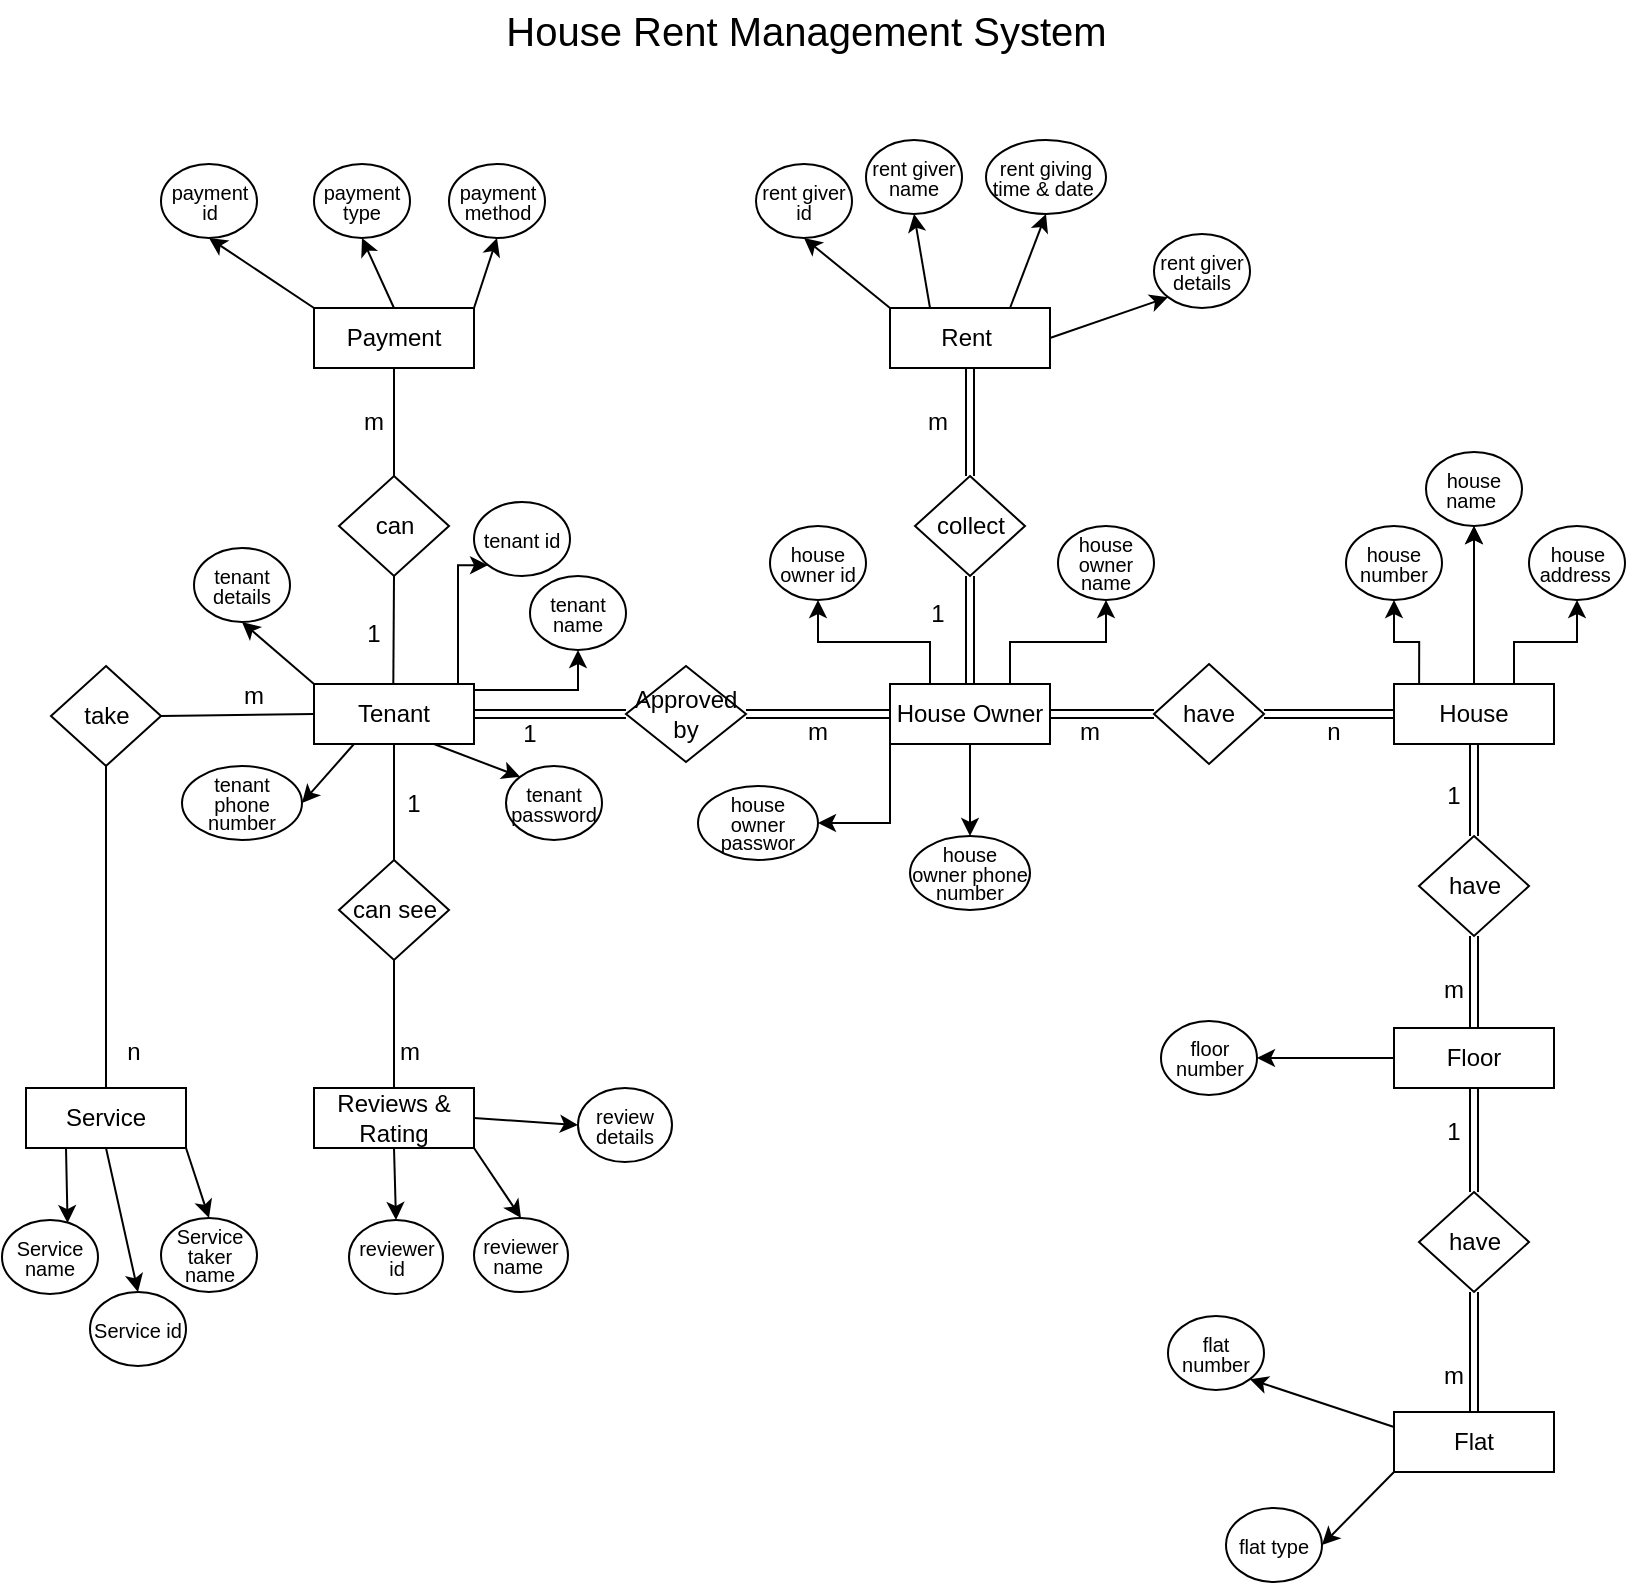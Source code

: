 <mxfile version="22.0.4" type="device">
  <diagram id="R2lEEEUBdFMjLlhIrx00" name="Page-1">
    <mxGraphModel dx="1235" dy="628" grid="1" gridSize="12" guides="1" tooltips="1" connect="1" arrows="1" fold="1" page="1" pageScale="1" pageWidth="850" pageHeight="1100" math="0" shadow="0" extFonts="Permanent Marker^https://fonts.googleapis.com/css?family=Permanent+Marker">
      <root>
        <mxCell id="0" />
        <mxCell id="1" parent="0" />
        <mxCell id="v8KTxebTHkAycU05WxjB-2" value="Tenant" style="rounded=0;whiteSpace=wrap;html=1;" vertex="1" parent="1">
          <mxGeometry x="156" y="390" width="80" height="30" as="geometry" />
        </mxCell>
        <mxCell id="v8KTxebTHkAycU05WxjB-76" value="" style="edgeStyle=orthogonalEdgeStyle;rounded=0;orthogonalLoop=1;jettySize=auto;html=1;" edge="1" parent="1" source="v8KTxebTHkAycU05WxjB-4" target="v8KTxebTHkAycU05WxjB-68">
          <mxGeometry relative="1" as="geometry" />
        </mxCell>
        <mxCell id="v8KTxebTHkAycU05WxjB-78" style="edgeStyle=orthogonalEdgeStyle;rounded=0;orthogonalLoop=1;jettySize=auto;html=1;entryX=1;entryY=0.5;entryDx=0;entryDy=0;exitX=0;exitY=1;exitDx=0;exitDy=0;" edge="1" parent="1" source="v8KTxebTHkAycU05WxjB-4" target="v8KTxebTHkAycU05WxjB-58">
          <mxGeometry relative="1" as="geometry">
            <Array as="points">
              <mxPoint x="444" y="460" />
            </Array>
          </mxGeometry>
        </mxCell>
        <mxCell id="v8KTxebTHkAycU05WxjB-4" value="House Owner" style="rounded=0;whiteSpace=wrap;html=1;" vertex="1" parent="1">
          <mxGeometry x="444" y="390" width="80" height="30" as="geometry" />
        </mxCell>
        <mxCell id="v8KTxebTHkAycU05WxjB-72" value="" style="edgeStyle=orthogonalEdgeStyle;rounded=0;orthogonalLoop=1;jettySize=auto;html=1;" edge="1" parent="1" source="v8KTxebTHkAycU05WxjB-5" target="v8KTxebTHkAycU05WxjB-60">
          <mxGeometry relative="1" as="geometry" />
        </mxCell>
        <mxCell id="v8KTxebTHkAycU05WxjB-73" value="" style="edgeStyle=orthogonalEdgeStyle;rounded=0;orthogonalLoop=1;jettySize=auto;html=1;" edge="1" parent="1" source="v8KTxebTHkAycU05WxjB-5" target="v8KTxebTHkAycU05WxjB-60">
          <mxGeometry relative="1" as="geometry" />
        </mxCell>
        <mxCell id="v8KTxebTHkAycU05WxjB-5" value="House" style="rounded=0;whiteSpace=wrap;html=1;" vertex="1" parent="1">
          <mxGeometry x="696" y="390" width="80" height="30" as="geometry" />
        </mxCell>
        <mxCell id="v8KTxebTHkAycU05WxjB-6" value="&lt;font style=&quot;font-size: 12px;&quot;&gt;can&lt;/font&gt;" style="rhombus;whiteSpace=wrap;html=1;" vertex="1" parent="1">
          <mxGeometry x="168.5" y="286" width="55" height="50" as="geometry" />
        </mxCell>
        <mxCell id="v8KTxebTHkAycU05WxjB-7" value="Payment" style="rounded=0;whiteSpace=wrap;html=1;" vertex="1" parent="1">
          <mxGeometry x="156" y="202" width="80" height="30" as="geometry" />
        </mxCell>
        <mxCell id="v8KTxebTHkAycU05WxjB-8" value="&lt;font style=&quot;font-size: 12px;&quot;&gt;Approved by&lt;/font&gt;" style="rhombus;whiteSpace=wrap;html=1;" vertex="1" parent="1">
          <mxGeometry x="312" y="381" width="60" height="48" as="geometry" />
        </mxCell>
        <mxCell id="v8KTxebTHkAycU05WxjB-9" value="&lt;font style=&quot;font-size: 12px;&quot;&gt;have&lt;/font&gt;" style="rhombus;whiteSpace=wrap;html=1;" vertex="1" parent="1">
          <mxGeometry x="576" y="380" width="55" height="50" as="geometry" />
        </mxCell>
        <mxCell id="v8KTxebTHkAycU05WxjB-10" value="Rent&amp;nbsp;" style="rounded=0;whiteSpace=wrap;html=1;" vertex="1" parent="1">
          <mxGeometry x="444" y="202" width="80" height="30" as="geometry" />
        </mxCell>
        <mxCell id="v8KTxebTHkAycU05WxjB-11" value="&lt;font style=&quot;font-size: 12px;&quot;&gt;collect&lt;/font&gt;" style="rhombus;whiteSpace=wrap;html=1;" vertex="1" parent="1">
          <mxGeometry x="456.5" y="286" width="55" height="50" as="geometry" />
        </mxCell>
        <mxCell id="v8KTxebTHkAycU05WxjB-12" value="&lt;font style=&quot;font-size: 12px;&quot;&gt;have&lt;/font&gt;" style="rhombus;whiteSpace=wrap;html=1;" vertex="1" parent="1">
          <mxGeometry x="708.5" y="466" width="55" height="50" as="geometry" />
        </mxCell>
        <mxCell id="v8KTxebTHkAycU05WxjB-71" value="" style="edgeStyle=orthogonalEdgeStyle;rounded=0;orthogonalLoop=1;jettySize=auto;html=1;" edge="1" parent="1" source="v8KTxebTHkAycU05WxjB-13" target="v8KTxebTHkAycU05WxjB-64">
          <mxGeometry relative="1" as="geometry" />
        </mxCell>
        <mxCell id="v8KTxebTHkAycU05WxjB-13" value="Floor" style="rounded=0;whiteSpace=wrap;html=1;" vertex="1" parent="1">
          <mxGeometry x="696" y="562" width="80" height="30" as="geometry" />
        </mxCell>
        <mxCell id="v8KTxebTHkAycU05WxjB-14" value="Flat" style="rounded=0;whiteSpace=wrap;html=1;" vertex="1" parent="1">
          <mxGeometry x="696" y="754" width="80" height="30" as="geometry" />
        </mxCell>
        <mxCell id="v8KTxebTHkAycU05WxjB-15" value="&lt;font style=&quot;font-size: 12px;&quot;&gt;have&lt;/font&gt;" style="rhombus;whiteSpace=wrap;html=1;" vertex="1" parent="1">
          <mxGeometry x="708.5" y="644" width="55" height="50" as="geometry" />
        </mxCell>
        <mxCell id="v8KTxebTHkAycU05WxjB-16" value="&lt;font style=&quot;font-size: 12px;&quot;&gt;can see&lt;/font&gt;" style="rhombus;whiteSpace=wrap;html=1;" vertex="1" parent="1">
          <mxGeometry x="168.5" y="478" width="55" height="50" as="geometry" />
        </mxCell>
        <mxCell id="v8KTxebTHkAycU05WxjB-17" value="Reviews &amp;amp; Rating" style="rounded=0;whiteSpace=wrap;html=1;" vertex="1" parent="1">
          <mxGeometry x="156" y="592" width="80" height="30" as="geometry" />
        </mxCell>
        <mxCell id="v8KTxebTHkAycU05WxjB-18" value="&lt;font style=&quot;font-size: 12px;&quot;&gt;take&lt;/font&gt;" style="rhombus;whiteSpace=wrap;html=1;" vertex="1" parent="1">
          <mxGeometry x="24.5" y="381" width="55" height="50" as="geometry" />
        </mxCell>
        <mxCell id="v8KTxebTHkAycU05WxjB-19" value="Service" style="rounded=0;whiteSpace=wrap;html=1;" vertex="1" parent="1">
          <mxGeometry x="12" y="592" width="80" height="30" as="geometry" />
        </mxCell>
        <mxCell id="v8KTxebTHkAycU05WxjB-21" value="" style="endArrow=none;html=1;rounded=0;entryX=0.5;entryY=1;entryDx=0;entryDy=0;exitX=0.5;exitY=0;exitDx=0;exitDy=0;" edge="1" parent="1" source="v8KTxebTHkAycU05WxjB-6" target="v8KTxebTHkAycU05WxjB-7">
          <mxGeometry width="50" height="50" relative="1" as="geometry">
            <mxPoint x="168.5" y="300" as="sourcePoint" />
            <mxPoint x="218.5" y="250" as="targetPoint" />
          </mxGeometry>
        </mxCell>
        <mxCell id="v8KTxebTHkAycU05WxjB-22" value="" style="endArrow=none;html=1;rounded=0;entryX=0.5;entryY=1;entryDx=0;entryDy=0;exitX=0.5;exitY=0;exitDx=0;exitDy=0;" edge="1" parent="1" target="v8KTxebTHkAycU05WxjB-6">
          <mxGeometry width="50" height="50" relative="1" as="geometry">
            <mxPoint x="195.66" y="390" as="sourcePoint" />
            <mxPoint x="195.66" y="336" as="targetPoint" />
          </mxGeometry>
        </mxCell>
        <mxCell id="v8KTxebTHkAycU05WxjB-23" value="" style="endArrow=none;html=1;rounded=0;exitX=1;exitY=0.5;exitDx=0;exitDy=0;entryX=0;entryY=0.5;entryDx=0;entryDy=0;" edge="1" parent="1" source="v8KTxebTHkAycU05WxjB-18" target="v8KTxebTHkAycU05WxjB-2">
          <mxGeometry width="50" height="50" relative="1" as="geometry">
            <mxPoint x="72" y="405" as="sourcePoint" />
            <mxPoint x="156" y="406" as="targetPoint" />
          </mxGeometry>
        </mxCell>
        <mxCell id="v8KTxebTHkAycU05WxjB-24" value="" style="endArrow=none;html=1;rounded=0;exitX=1;exitY=0.5;exitDx=0;exitDy=0;entryX=0;entryY=0.5;entryDx=0;entryDy=0;shape=link;" edge="1" parent="1" source="v8KTxebTHkAycU05WxjB-2" target="v8KTxebTHkAycU05WxjB-8">
          <mxGeometry width="50" height="50" relative="1" as="geometry">
            <mxPoint x="252" y="406" as="sourcePoint" />
            <mxPoint x="300" y="406" as="targetPoint" />
          </mxGeometry>
        </mxCell>
        <mxCell id="v8KTxebTHkAycU05WxjB-25" value="" style="endArrow=none;html=1;rounded=0;exitX=1;exitY=0.5;exitDx=0;exitDy=0;entryX=0;entryY=0.5;entryDx=0;entryDy=0;shape=link;" edge="1" parent="1" source="v8KTxebTHkAycU05WxjB-8" target="v8KTxebTHkAycU05WxjB-4">
          <mxGeometry width="50" height="50" relative="1" as="geometry">
            <mxPoint x="384" y="406" as="sourcePoint" />
            <mxPoint x="444" y="406" as="targetPoint" />
          </mxGeometry>
        </mxCell>
        <mxCell id="v8KTxebTHkAycU05WxjB-26" value="" style="endArrow=none;html=1;rounded=0;exitX=1;exitY=0.5;exitDx=0;exitDy=0;entryX=0;entryY=0.5;entryDx=0;entryDy=0;shadow=0;shape=link;" edge="1" parent="1" source="v8KTxebTHkAycU05WxjB-4" target="v8KTxebTHkAycU05WxjB-9">
          <mxGeometry width="50" height="50" relative="1" as="geometry">
            <mxPoint x="384" y="417" as="sourcePoint" />
            <mxPoint x="456" y="417" as="targetPoint" />
          </mxGeometry>
        </mxCell>
        <mxCell id="v8KTxebTHkAycU05WxjB-27" value="" style="endArrow=none;html=1;rounded=0;entryX=0.5;entryY=1;entryDx=0;entryDy=0;exitX=0.5;exitY=0;exitDx=0;exitDy=0;" edge="1" parent="1" source="v8KTxebTHkAycU05WxjB-16" target="v8KTxebTHkAycU05WxjB-2">
          <mxGeometry width="50" height="50" relative="1" as="geometry">
            <mxPoint x="207.66" y="402" as="sourcePoint" />
            <mxPoint x="208" y="348" as="targetPoint" />
          </mxGeometry>
        </mxCell>
        <mxCell id="v8KTxebTHkAycU05WxjB-28" value="" style="endArrow=none;html=1;rounded=0;entryX=0.5;entryY=1;entryDx=0;entryDy=0;exitX=0.5;exitY=0;exitDx=0;exitDy=0;" edge="1" parent="1" source="v8KTxebTHkAycU05WxjB-17" target="v8KTxebTHkAycU05WxjB-16">
          <mxGeometry width="50" height="50" relative="1" as="geometry">
            <mxPoint x="208" y="490" as="sourcePoint" />
            <mxPoint x="208" y="432" as="targetPoint" />
          </mxGeometry>
        </mxCell>
        <mxCell id="v8KTxebTHkAycU05WxjB-29" value="" style="endArrow=none;html=1;rounded=0;entryX=0.5;entryY=1;entryDx=0;entryDy=0;exitX=0.5;exitY=0;exitDx=0;exitDy=0;" edge="1" parent="1" source="v8KTxebTHkAycU05WxjB-19" target="v8KTxebTHkAycU05WxjB-18">
          <mxGeometry width="50" height="50" relative="1" as="geometry">
            <mxPoint x="208" y="604" as="sourcePoint" />
            <mxPoint x="208" y="540" as="targetPoint" />
          </mxGeometry>
        </mxCell>
        <mxCell id="v8KTxebTHkAycU05WxjB-30" value="" style="endArrow=none;html=1;rounded=0;exitX=1;exitY=0.5;exitDx=0;exitDy=0;entryX=0;entryY=0.5;entryDx=0;entryDy=0;shadow=0;shape=link;" edge="1" parent="1" source="v8KTxebTHkAycU05WxjB-9" target="v8KTxebTHkAycU05WxjB-5">
          <mxGeometry width="50" height="50" relative="1" as="geometry">
            <mxPoint x="536" y="417" as="sourcePoint" />
            <mxPoint x="588" y="417" as="targetPoint" />
          </mxGeometry>
        </mxCell>
        <mxCell id="v8KTxebTHkAycU05WxjB-31" value="" style="endArrow=none;html=1;rounded=0;entryX=0.5;entryY=1;entryDx=0;entryDy=0;shadow=0;shape=link;" edge="1" parent="1" source="v8KTxebTHkAycU05WxjB-12" target="v8KTxebTHkAycU05WxjB-5">
          <mxGeometry width="50" height="50" relative="1" as="geometry">
            <mxPoint x="643" y="417" as="sourcePoint" />
            <mxPoint x="708" y="417" as="targetPoint" />
          </mxGeometry>
        </mxCell>
        <mxCell id="v8KTxebTHkAycU05WxjB-32" value="" style="endArrow=none;html=1;rounded=0;entryX=0.5;entryY=1;entryDx=0;entryDy=0;shadow=0;exitX=0.5;exitY=0;exitDx=0;exitDy=0;shape=link;" edge="1" parent="1" source="v8KTxebTHkAycU05WxjB-13" target="v8KTxebTHkAycU05WxjB-12">
          <mxGeometry width="50" height="50" relative="1" as="geometry">
            <mxPoint x="748" y="478" as="sourcePoint" />
            <mxPoint x="748" y="432" as="targetPoint" />
          </mxGeometry>
        </mxCell>
        <mxCell id="v8KTxebTHkAycU05WxjB-33" value="" style="endArrow=none;html=1;rounded=0;entryX=0.5;entryY=0;entryDx=0;entryDy=0;shadow=0;exitX=0.5;exitY=1;exitDx=0;exitDy=0;shape=link;" edge="1" parent="1" source="v8KTxebTHkAycU05WxjB-13" target="v8KTxebTHkAycU05WxjB-15">
          <mxGeometry width="50" height="50" relative="1" as="geometry">
            <mxPoint x="748" y="574" as="sourcePoint" />
            <mxPoint x="748" y="528" as="targetPoint" />
          </mxGeometry>
        </mxCell>
        <mxCell id="v8KTxebTHkAycU05WxjB-34" value="" style="endArrow=none;html=1;rounded=0;entryX=0.5;entryY=0;entryDx=0;entryDy=0;shadow=0;exitX=0.5;exitY=1;exitDx=0;exitDy=0;shape=link;" edge="1" parent="1" source="v8KTxebTHkAycU05WxjB-15" target="v8KTxebTHkAycU05WxjB-14">
          <mxGeometry width="50" height="50" relative="1" as="geometry">
            <mxPoint x="748" y="604" as="sourcePoint" />
            <mxPoint x="748" y="656" as="targetPoint" />
          </mxGeometry>
        </mxCell>
        <mxCell id="v8KTxebTHkAycU05WxjB-35" value="" style="endArrow=none;html=1;rounded=0;entryX=0.5;entryY=0;entryDx=0;entryDy=0;exitX=0.5;exitY=1;exitDx=0;exitDy=0;shape=link;" edge="1" parent="1" source="v8KTxebTHkAycU05WxjB-11" target="v8KTxebTHkAycU05WxjB-4">
          <mxGeometry width="50" height="50" relative="1" as="geometry">
            <mxPoint x="64" y="604" as="sourcePoint" />
            <mxPoint x="64" y="443" as="targetPoint" />
          </mxGeometry>
        </mxCell>
        <mxCell id="v8KTxebTHkAycU05WxjB-36" value="" style="endArrow=none;html=1;rounded=0;entryX=0.5;entryY=0;entryDx=0;entryDy=0;exitX=0.5;exitY=1;exitDx=0;exitDy=0;shape=link;" edge="1" parent="1" source="v8KTxebTHkAycU05WxjB-10" target="v8KTxebTHkAycU05WxjB-11">
          <mxGeometry width="50" height="50" relative="1" as="geometry">
            <mxPoint x="496" y="348" as="sourcePoint" />
            <mxPoint x="496" y="402" as="targetPoint" />
          </mxGeometry>
        </mxCell>
        <mxCell id="v8KTxebTHkAycU05WxjB-38" value="&lt;div style=&quot;line-height: 80%;&quot;&gt;&lt;span style=&quot;background-color: initial;&quot;&gt;&lt;font style=&quot;font-size: 10px;&quot;&gt;Service taker name&lt;/font&gt;&lt;/span&gt;&lt;/div&gt;" style="ellipse;whiteSpace=wrap;html=1;align=center;" vertex="1" parent="1">
          <mxGeometry x="79.5" y="657" width="48" height="37" as="geometry" />
        </mxCell>
        <mxCell id="v8KTxebTHkAycU05WxjB-39" value="&lt;div style=&quot;line-height: 80%;&quot;&gt;&lt;span style=&quot;background-color: initial;&quot;&gt;&lt;font style=&quot;font-size: 10px;&quot;&gt;Service name&lt;/font&gt;&lt;/span&gt;&lt;/div&gt;" style="ellipse;whiteSpace=wrap;html=1;align=center;" vertex="1" parent="1">
          <mxGeometry y="658" width="48" height="37" as="geometry" />
        </mxCell>
        <mxCell id="v8KTxebTHkAycU05WxjB-40" value="&lt;div style=&quot;line-height: 80%;&quot;&gt;&lt;span style=&quot;background-color: initial;&quot;&gt;&lt;font style=&quot;font-size: 10px;&quot;&gt;Service id&lt;/font&gt;&lt;/span&gt;&lt;/div&gt;" style="ellipse;whiteSpace=wrap;html=1;align=center;" vertex="1" parent="1">
          <mxGeometry x="44" y="694" width="48" height="37" as="geometry" />
        </mxCell>
        <mxCell id="v8KTxebTHkAycU05WxjB-41" value="&lt;div style=&quot;line-height: 80%;&quot;&gt;&lt;span style=&quot;background-color: initial;&quot;&gt;&lt;font style=&quot;font-size: 10px;&quot;&gt;reviewer id&lt;/font&gt;&lt;/span&gt;&lt;/div&gt;" style="ellipse;whiteSpace=wrap;html=1;align=center;" vertex="1" parent="1">
          <mxGeometry x="173.5" y="658" width="47" height="37" as="geometry" />
        </mxCell>
        <mxCell id="v8KTxebTHkAycU05WxjB-43" value="&lt;div style=&quot;line-height: 80%;&quot;&gt;&lt;span style=&quot;background-color: initial;&quot;&gt;&lt;font style=&quot;font-size: 10px;&quot;&gt;reviewer name&amp;nbsp;&lt;/font&gt;&lt;/span&gt;&lt;/div&gt;" style="ellipse;whiteSpace=wrap;html=1;align=center;" vertex="1" parent="1">
          <mxGeometry x="236" y="657" width="47" height="37" as="geometry" />
        </mxCell>
        <mxCell id="v8KTxebTHkAycU05WxjB-44" value="&lt;div style=&quot;line-height: 80%;&quot;&gt;&lt;span style=&quot;background-color: initial;&quot;&gt;&lt;font style=&quot;font-size: 10px;&quot;&gt;review details&lt;/font&gt;&lt;/span&gt;&lt;/div&gt;" style="ellipse;whiteSpace=wrap;html=1;align=center;" vertex="1" parent="1">
          <mxGeometry x="288" y="592" width="47" height="37" as="geometry" />
        </mxCell>
        <mxCell id="v8KTxebTHkAycU05WxjB-45" value="&lt;div style=&quot;line-height: 80%;&quot;&gt;&lt;span style=&quot;background-color: initial;&quot;&gt;&lt;font style=&quot;font-size: 10px;&quot;&gt;payment id&lt;/font&gt;&lt;/span&gt;&lt;/div&gt;" style="ellipse;whiteSpace=wrap;html=1;align=center;" vertex="1" parent="1">
          <mxGeometry x="79.5" y="130" width="48" height="37" as="geometry" />
        </mxCell>
        <mxCell id="v8KTxebTHkAycU05WxjB-46" value="&lt;div style=&quot;line-height: 80%;&quot;&gt;&lt;span style=&quot;background-color: initial;&quot;&gt;&lt;font style=&quot;font-size: 10px;&quot;&gt;payment type&lt;/font&gt;&lt;/span&gt;&lt;/div&gt;" style="ellipse;whiteSpace=wrap;html=1;align=center;" vertex="1" parent="1">
          <mxGeometry x="156" y="130" width="48" height="37" as="geometry" />
        </mxCell>
        <mxCell id="v8KTxebTHkAycU05WxjB-47" value="&lt;div style=&quot;line-height: 80%;&quot;&gt;&lt;span style=&quot;background-color: initial;&quot;&gt;&lt;font style=&quot;font-size: 10px;&quot;&gt;payment method&lt;/font&gt;&lt;/span&gt;&lt;/div&gt;" style="ellipse;whiteSpace=wrap;html=1;align=center;" vertex="1" parent="1">
          <mxGeometry x="223.5" y="130" width="48" height="37" as="geometry" />
        </mxCell>
        <mxCell id="v8KTxebTHkAycU05WxjB-48" value="&lt;div style=&quot;line-height: 80%;&quot;&gt;&lt;span style=&quot;font-size: 10px;&quot;&gt;rent giver id&lt;/span&gt;&lt;/div&gt;" style="ellipse;whiteSpace=wrap;html=1;align=center;" vertex="1" parent="1">
          <mxGeometry x="377" y="130" width="48" height="37" as="geometry" />
        </mxCell>
        <mxCell id="v8KTxebTHkAycU05WxjB-49" value="&lt;div style=&quot;line-height: 80%;&quot;&gt;&lt;span style=&quot;font-size: 10px;&quot;&gt;rent giver name&lt;/span&gt;&lt;/div&gt;" style="ellipse;whiteSpace=wrap;html=1;align=center;" vertex="1" parent="1">
          <mxGeometry x="432" y="118" width="48" height="37" as="geometry" />
        </mxCell>
        <mxCell id="v8KTxebTHkAycU05WxjB-50" value="&lt;div style=&quot;line-height: 80%;&quot;&gt;&lt;span style=&quot;font-size: 10px;&quot;&gt;rent giving time &amp;amp; date&amp;nbsp;&lt;/span&gt;&lt;/div&gt;" style="ellipse;whiteSpace=wrap;html=1;align=center;" vertex="1" parent="1">
          <mxGeometry x="492" y="118" width="60" height="37" as="geometry" />
        </mxCell>
        <mxCell id="v8KTxebTHkAycU05WxjB-52" value="&lt;div style=&quot;line-height: 80%;&quot;&gt;&lt;span style=&quot;background-color: initial;&quot;&gt;&lt;font style=&quot;font-size: 10px;&quot;&gt;tenant id&lt;/font&gt;&lt;/span&gt;&lt;/div&gt;" style="ellipse;whiteSpace=wrap;html=1;align=center;" vertex="1" parent="1">
          <mxGeometry x="236" y="299" width="48" height="37" as="geometry" />
        </mxCell>
        <mxCell id="v8KTxebTHkAycU05WxjB-53" value="&lt;div style=&quot;line-height: 80%;&quot;&gt;&lt;span style=&quot;background-color: initial;&quot;&gt;&lt;font style=&quot;font-size: 10px;&quot;&gt;tenant name&lt;/font&gt;&lt;/span&gt;&lt;/div&gt;" style="ellipse;whiteSpace=wrap;html=1;align=center;" vertex="1" parent="1">
          <mxGeometry x="264" y="336" width="48" height="37" as="geometry" />
        </mxCell>
        <mxCell id="v8KTxebTHkAycU05WxjB-54" value="&lt;div style=&quot;line-height: 80%;&quot;&gt;&lt;span style=&quot;background-color: initial;&quot;&gt;&lt;font style=&quot;font-size: 10px;&quot;&gt;tenant details&lt;/font&gt;&lt;/span&gt;&lt;/div&gt;" style="ellipse;whiteSpace=wrap;html=1;align=center;" vertex="1" parent="1">
          <mxGeometry x="96" y="322" width="48" height="37" as="geometry" />
        </mxCell>
        <mxCell id="v8KTxebTHkAycU05WxjB-55" value="&lt;div style=&quot;line-height: 80%;&quot;&gt;&lt;span style=&quot;background-color: initial;&quot;&gt;&lt;font style=&quot;font-size: 10px;&quot;&gt;tenant password&lt;/font&gt;&lt;/span&gt;&lt;/div&gt;" style="ellipse;whiteSpace=wrap;html=1;align=center;" vertex="1" parent="1">
          <mxGeometry x="252" y="431" width="48" height="37" as="geometry" />
        </mxCell>
        <mxCell id="v8KTxebTHkAycU05WxjB-56" value="&lt;div style=&quot;line-height: 80%;&quot;&gt;&lt;span style=&quot;background-color: initial;&quot;&gt;&lt;font style=&quot;font-size: 10px;&quot;&gt;house&lt;/font&gt;&lt;/span&gt;&lt;/div&gt;&lt;div style=&quot;line-height: 80%;&quot;&gt;&lt;span style=&quot;background-color: initial;&quot;&gt;&lt;font style=&quot;font-size: 10px;&quot;&gt;owner id&lt;/font&gt;&lt;/span&gt;&lt;/div&gt;" style="ellipse;whiteSpace=wrap;html=1;align=center;" vertex="1" parent="1">
          <mxGeometry x="384" y="311" width="48" height="37" as="geometry" />
        </mxCell>
        <mxCell id="v8KTxebTHkAycU05WxjB-57" value="&lt;div style=&quot;line-height: 80%;&quot;&gt;&lt;span style=&quot;background-color: initial;&quot;&gt;&lt;font style=&quot;font-size: 10px;&quot;&gt;house&lt;/font&gt;&lt;/span&gt;&lt;/div&gt;&lt;div style=&quot;line-height: 80%;&quot;&gt;&lt;span style=&quot;background-color: initial;&quot;&gt;&lt;font style=&quot;font-size: 10px;&quot;&gt;owner name&lt;/font&gt;&lt;/span&gt;&lt;/div&gt;" style="ellipse;whiteSpace=wrap;html=1;align=center;" vertex="1" parent="1">
          <mxGeometry x="528" y="311" width="48" height="37" as="geometry" />
        </mxCell>
        <mxCell id="v8KTxebTHkAycU05WxjB-58" value="&lt;div style=&quot;line-height: 80%;&quot;&gt;&lt;span style=&quot;background-color: initial;&quot;&gt;&lt;font style=&quot;font-size: 10px;&quot;&gt;house&lt;/font&gt;&lt;/span&gt;&lt;/div&gt;&lt;div style=&quot;line-height: 80%;&quot;&gt;&lt;span style=&quot;background-color: initial;&quot;&gt;&lt;font style=&quot;font-size: 10px;&quot;&gt;owner passwor&lt;/font&gt;&lt;/span&gt;&lt;/div&gt;" style="ellipse;whiteSpace=wrap;html=1;align=center;" vertex="1" parent="1">
          <mxGeometry x="348" y="441" width="60" height="37" as="geometry" />
        </mxCell>
        <mxCell id="v8KTxebTHkAycU05WxjB-59" value="&lt;div style=&quot;line-height: 80%;&quot;&gt;&lt;span style=&quot;font-size: 10px;&quot;&gt;house number&lt;/span&gt;&lt;/div&gt;" style="ellipse;whiteSpace=wrap;html=1;align=center;" vertex="1" parent="1">
          <mxGeometry x="672" y="311" width="48" height="37" as="geometry" />
        </mxCell>
        <mxCell id="v8KTxebTHkAycU05WxjB-60" value="&lt;div style=&quot;line-height: 80%;&quot;&gt;&lt;span style=&quot;font-size: 10px;&quot;&gt;house name&amp;nbsp;&lt;/span&gt;&lt;/div&gt;" style="ellipse;whiteSpace=wrap;html=1;align=center;" vertex="1" parent="1">
          <mxGeometry x="712" y="274" width="48" height="37" as="geometry" />
        </mxCell>
        <mxCell id="v8KTxebTHkAycU05WxjB-61" value="&lt;div style=&quot;line-height: 80%;&quot;&gt;&lt;span style=&quot;font-size: 10px;&quot;&gt;house address&amp;nbsp;&lt;/span&gt;&lt;/div&gt;" style="ellipse;whiteSpace=wrap;html=1;align=center;" vertex="1" parent="1">
          <mxGeometry x="763.5" y="311" width="48" height="37" as="geometry" />
        </mxCell>
        <mxCell id="v8KTxebTHkAycU05WxjB-64" value="&lt;div style=&quot;line-height: 80%;&quot;&gt;&lt;span style=&quot;font-size: 10px;&quot;&gt;floor number&lt;/span&gt;&lt;/div&gt;" style="ellipse;whiteSpace=wrap;html=1;align=center;" vertex="1" parent="1">
          <mxGeometry x="579.5" y="558.5" width="48" height="37" as="geometry" />
        </mxCell>
        <mxCell id="v8KTxebTHkAycU05WxjB-66" value="&lt;div style=&quot;line-height: 80%;&quot;&gt;&lt;span style=&quot;font-size: 10px;&quot;&gt;flat number&lt;/span&gt;&lt;/div&gt;" style="ellipse;whiteSpace=wrap;html=1;align=center;" vertex="1" parent="1">
          <mxGeometry x="583" y="706" width="48" height="37" as="geometry" />
        </mxCell>
        <mxCell id="v8KTxebTHkAycU05WxjB-67" value="&lt;div style=&quot;line-height: 80%;&quot;&gt;&lt;span style=&quot;font-size: 10px;&quot;&gt;flat type&lt;/span&gt;&lt;/div&gt;" style="ellipse;whiteSpace=wrap;html=1;align=center;" vertex="1" parent="1">
          <mxGeometry x="612" y="802" width="48" height="37" as="geometry" />
        </mxCell>
        <mxCell id="v8KTxebTHkAycU05WxjB-68" value="&lt;div style=&quot;line-height: 80%;&quot;&gt;&lt;span style=&quot;background-color: initial;&quot;&gt;&lt;font style=&quot;font-size: 10px;&quot;&gt;house&lt;/font&gt;&lt;/span&gt;&lt;/div&gt;&lt;div style=&quot;line-height: 80%;&quot;&gt;&lt;span style=&quot;background-color: initial;&quot;&gt;&lt;font style=&quot;font-size: 10px;&quot;&gt;owner phone number&lt;/font&gt;&lt;/span&gt;&lt;/div&gt;" style="ellipse;whiteSpace=wrap;html=1;align=center;" vertex="1" parent="1">
          <mxGeometry x="454" y="466" width="60" height="37" as="geometry" />
        </mxCell>
        <mxCell id="v8KTxebTHkAycU05WxjB-69" value="&lt;div style=&quot;line-height: 80%;&quot;&gt;&lt;span style=&quot;font-size: 10px; background-color: initial;&quot;&gt;tenant phone number&lt;/span&gt;&lt;br&gt;&lt;/div&gt;" style="ellipse;whiteSpace=wrap;html=1;align=center;" vertex="1" parent="1">
          <mxGeometry x="90" y="431" width="60" height="37" as="geometry" />
        </mxCell>
        <mxCell id="v8KTxebTHkAycU05WxjB-74" value="" style="edgeStyle=orthogonalEdgeStyle;rounded=0;orthogonalLoop=1;jettySize=auto;html=1;exitX=0.75;exitY=0;exitDx=0;exitDy=0;entryX=0.5;entryY=1;entryDx=0;entryDy=0;" edge="1" parent="1" source="v8KTxebTHkAycU05WxjB-5" target="v8KTxebTHkAycU05WxjB-61">
          <mxGeometry relative="1" as="geometry">
            <mxPoint x="748" y="402" as="sourcePoint" />
            <mxPoint x="748" y="323" as="targetPoint" />
          </mxGeometry>
        </mxCell>
        <mxCell id="v8KTxebTHkAycU05WxjB-75" value="" style="edgeStyle=orthogonalEdgeStyle;rounded=0;orthogonalLoop=1;jettySize=auto;html=1;exitX=0.157;exitY=-0.008;exitDx=0;exitDy=0;entryX=0.5;entryY=1;entryDx=0;entryDy=0;exitPerimeter=0;" edge="1" parent="1" source="v8KTxebTHkAycU05WxjB-5" target="v8KTxebTHkAycU05WxjB-59">
          <mxGeometry relative="1" as="geometry">
            <mxPoint x="768" y="402" as="sourcePoint" />
            <mxPoint x="800" y="360" as="targetPoint" />
          </mxGeometry>
        </mxCell>
        <mxCell id="v8KTxebTHkAycU05WxjB-79" value="" style="edgeStyle=orthogonalEdgeStyle;rounded=0;orthogonalLoop=1;jettySize=auto;html=1;entryX=0.5;entryY=1;entryDx=0;entryDy=0;exitX=0.75;exitY=0;exitDx=0;exitDy=0;" edge="1" parent="1" source="v8KTxebTHkAycU05WxjB-4" target="v8KTxebTHkAycU05WxjB-57">
          <mxGeometry relative="1" as="geometry">
            <mxPoint x="496" y="432" as="sourcePoint" />
            <mxPoint x="496" y="478" as="targetPoint" />
          </mxGeometry>
        </mxCell>
        <mxCell id="v8KTxebTHkAycU05WxjB-80" value="" style="edgeStyle=orthogonalEdgeStyle;rounded=0;orthogonalLoop=1;jettySize=auto;html=1;entryX=0.5;entryY=1;entryDx=0;entryDy=0;exitX=0.25;exitY=0;exitDx=0;exitDy=0;" edge="1" parent="1" source="v8KTxebTHkAycU05WxjB-4" target="v8KTxebTHkAycU05WxjB-56">
          <mxGeometry relative="1" as="geometry">
            <mxPoint x="516" y="402" as="sourcePoint" />
            <mxPoint x="564" y="360" as="targetPoint" />
          </mxGeometry>
        </mxCell>
        <mxCell id="v8KTxebTHkAycU05WxjB-81" value="" style="edgeStyle=orthogonalEdgeStyle;rounded=0;orthogonalLoop=1;jettySize=auto;html=1;exitX=1;exitY=0;exitDx=0;exitDy=0;entryX=0.5;entryY=1;entryDx=0;entryDy=0;" edge="1" parent="1" source="v8KTxebTHkAycU05WxjB-2" target="v8KTxebTHkAycU05WxjB-53">
          <mxGeometry relative="1" as="geometry">
            <mxPoint x="476" y="402" as="sourcePoint" />
            <mxPoint x="276" y="360" as="targetPoint" />
            <Array as="points">
              <mxPoint x="236" y="393" />
              <mxPoint x="288" y="393" />
            </Array>
          </mxGeometry>
        </mxCell>
        <mxCell id="v8KTxebTHkAycU05WxjB-82" value="" style="edgeStyle=orthogonalEdgeStyle;rounded=0;orthogonalLoop=1;jettySize=auto;html=1;entryX=0;entryY=1;entryDx=0;entryDy=0;exitX=0.75;exitY=0;exitDx=0;exitDy=0;" edge="1" parent="1" source="v8KTxebTHkAycU05WxjB-2" target="v8KTxebTHkAycU05WxjB-52">
          <mxGeometry relative="1" as="geometry">
            <mxPoint x="240" y="382" as="sourcePoint" />
            <mxPoint x="300" y="385" as="targetPoint" />
            <Array as="points">
              <mxPoint x="228" y="390" />
              <mxPoint x="228" y="330" />
            </Array>
          </mxGeometry>
        </mxCell>
        <mxCell id="v8KTxebTHkAycU05WxjB-84" value="" style="endArrow=classic;html=1;rounded=0;exitX=0;exitY=0;exitDx=0;exitDy=0;entryX=0.5;entryY=1;entryDx=0;entryDy=0;" edge="1" parent="1" source="v8KTxebTHkAycU05WxjB-2" target="v8KTxebTHkAycU05WxjB-54">
          <mxGeometry width="50" height="50" relative="1" as="geometry">
            <mxPoint x="372" y="504" as="sourcePoint" />
            <mxPoint x="422" y="454" as="targetPoint" />
          </mxGeometry>
        </mxCell>
        <mxCell id="v8KTxebTHkAycU05WxjB-85" value="" style="endArrow=classic;html=1;rounded=0;exitX=0.25;exitY=1;exitDx=0;exitDy=0;entryX=1;entryY=0.5;entryDx=0;entryDy=0;" edge="1" parent="1" source="v8KTxebTHkAycU05WxjB-2" target="v8KTxebTHkAycU05WxjB-69">
          <mxGeometry width="50" height="50" relative="1" as="geometry">
            <mxPoint x="168" y="402" as="sourcePoint" />
            <mxPoint x="132" y="371" as="targetPoint" />
          </mxGeometry>
        </mxCell>
        <mxCell id="v8KTxebTHkAycU05WxjB-86" value="" style="endArrow=classic;html=1;rounded=0;exitX=0.75;exitY=1;exitDx=0;exitDy=0;entryX=0;entryY=0;entryDx=0;entryDy=0;" edge="1" parent="1" source="v8KTxebTHkAycU05WxjB-2" target="v8KTxebTHkAycU05WxjB-55">
          <mxGeometry width="50" height="50" relative="1" as="geometry">
            <mxPoint x="177" y="436" as="sourcePoint" />
            <mxPoint x="162" y="462" as="targetPoint" />
          </mxGeometry>
        </mxCell>
        <mxCell id="v8KTxebTHkAycU05WxjB-87" value="" style="endArrow=classic;html=1;rounded=0;entryX=0.5;entryY=1;entryDx=0;entryDy=0;exitX=0;exitY=0;exitDx=0;exitDy=0;" edge="1" parent="1" source="v8KTxebTHkAycU05WxjB-7" target="v8KTxebTHkAycU05WxjB-45">
          <mxGeometry width="50" height="50" relative="1" as="geometry">
            <mxPoint x="372" y="276" as="sourcePoint" />
            <mxPoint x="422" y="226" as="targetPoint" />
          </mxGeometry>
        </mxCell>
        <mxCell id="v8KTxebTHkAycU05WxjB-88" value="" style="endArrow=classic;html=1;rounded=0;entryX=0.5;entryY=1;entryDx=0;entryDy=0;exitX=0.5;exitY=0;exitDx=0;exitDy=0;" edge="1" parent="1" source="v8KTxebTHkAycU05WxjB-7" target="v8KTxebTHkAycU05WxjB-46">
          <mxGeometry width="50" height="50" relative="1" as="geometry">
            <mxPoint x="372" y="276" as="sourcePoint" />
            <mxPoint x="422" y="226" as="targetPoint" />
          </mxGeometry>
        </mxCell>
        <mxCell id="v8KTxebTHkAycU05WxjB-89" value="" style="endArrow=classic;html=1;rounded=0;entryX=0.5;entryY=1;entryDx=0;entryDy=0;exitX=1;exitY=0;exitDx=0;exitDy=0;" edge="1" parent="1" source="v8KTxebTHkAycU05WxjB-7" target="v8KTxebTHkAycU05WxjB-47">
          <mxGeometry width="50" height="50" relative="1" as="geometry">
            <mxPoint x="372" y="276" as="sourcePoint" />
            <mxPoint x="422" y="226" as="targetPoint" />
          </mxGeometry>
        </mxCell>
        <mxCell id="v8KTxebTHkAycU05WxjB-90" value="" style="endArrow=classic;html=1;rounded=0;entryX=0.5;entryY=1;entryDx=0;entryDy=0;exitX=0;exitY=0;exitDx=0;exitDy=0;" edge="1" parent="1" source="v8KTxebTHkAycU05WxjB-10" target="v8KTxebTHkAycU05WxjB-48">
          <mxGeometry width="50" height="50" relative="1" as="geometry">
            <mxPoint x="372" y="276" as="sourcePoint" />
            <mxPoint x="422" y="226" as="targetPoint" />
          </mxGeometry>
        </mxCell>
        <mxCell id="v8KTxebTHkAycU05WxjB-91" value="" style="endArrow=classic;html=1;rounded=0;entryX=0.5;entryY=1;entryDx=0;entryDy=0;exitX=0.25;exitY=0;exitDx=0;exitDy=0;" edge="1" parent="1" source="v8KTxebTHkAycU05WxjB-10" target="v8KTxebTHkAycU05WxjB-49">
          <mxGeometry width="50" height="50" relative="1" as="geometry">
            <mxPoint x="372" y="276" as="sourcePoint" />
            <mxPoint x="422" y="226" as="targetPoint" />
          </mxGeometry>
        </mxCell>
        <mxCell id="v8KTxebTHkAycU05WxjB-92" value="" style="endArrow=classic;html=1;rounded=0;entryX=0.5;entryY=1;entryDx=0;entryDy=0;exitX=0.75;exitY=0;exitDx=0;exitDy=0;" edge="1" parent="1" source="v8KTxebTHkAycU05WxjB-10" target="v8KTxebTHkAycU05WxjB-50">
          <mxGeometry width="50" height="50" relative="1" as="geometry">
            <mxPoint x="372" y="276" as="sourcePoint" />
            <mxPoint x="422" y="226" as="targetPoint" />
          </mxGeometry>
        </mxCell>
        <mxCell id="v8KTxebTHkAycU05WxjB-93" value="" style="endArrow=classic;html=1;rounded=0;exitX=0;exitY=1;exitDx=0;exitDy=0;entryX=1;entryY=0.5;entryDx=0;entryDy=0;" edge="1" parent="1" source="v8KTxebTHkAycU05WxjB-14" target="v8KTxebTHkAycU05WxjB-67">
          <mxGeometry width="50" height="50" relative="1" as="geometry">
            <mxPoint x="372" y="744" as="sourcePoint" />
            <mxPoint x="422" y="694" as="targetPoint" />
          </mxGeometry>
        </mxCell>
        <mxCell id="v8KTxebTHkAycU05WxjB-94" value="" style="endArrow=classic;html=1;rounded=0;exitX=1;exitY=0.5;exitDx=0;exitDy=0;entryX=0;entryY=0.5;entryDx=0;entryDy=0;" edge="1" parent="1" source="v8KTxebTHkAycU05WxjB-17" target="v8KTxebTHkAycU05WxjB-44">
          <mxGeometry width="50" height="50" relative="1" as="geometry">
            <mxPoint x="372" y="624" as="sourcePoint" />
            <mxPoint x="422" y="574" as="targetPoint" />
          </mxGeometry>
        </mxCell>
        <mxCell id="v8KTxebTHkAycU05WxjB-95" value="" style="endArrow=classic;html=1;rounded=0;exitX=1;exitY=1;exitDx=0;exitDy=0;entryX=0.5;entryY=0;entryDx=0;entryDy=0;" edge="1" parent="1" source="v8KTxebTHkAycU05WxjB-17" target="v8KTxebTHkAycU05WxjB-43">
          <mxGeometry width="50" height="50" relative="1" as="geometry">
            <mxPoint x="372" y="624" as="sourcePoint" />
            <mxPoint x="422" y="574" as="targetPoint" />
          </mxGeometry>
        </mxCell>
        <mxCell id="v8KTxebTHkAycU05WxjB-96" value="" style="endArrow=classic;html=1;rounded=0;exitX=0.5;exitY=1;exitDx=0;exitDy=0;entryX=0.5;entryY=0;entryDx=0;entryDy=0;" edge="1" parent="1" source="v8KTxebTHkAycU05WxjB-17" target="v8KTxebTHkAycU05WxjB-41">
          <mxGeometry width="50" height="50" relative="1" as="geometry">
            <mxPoint x="248" y="634" as="sourcePoint" />
            <mxPoint x="271" y="669" as="targetPoint" />
          </mxGeometry>
        </mxCell>
        <mxCell id="v8KTxebTHkAycU05WxjB-97" value="" style="endArrow=classic;html=1;rounded=0;exitX=1;exitY=1;exitDx=0;exitDy=0;entryX=0.5;entryY=0;entryDx=0;entryDy=0;" edge="1" parent="1" source="v8KTxebTHkAycU05WxjB-19" target="v8KTxebTHkAycU05WxjB-38">
          <mxGeometry width="50" height="50" relative="1" as="geometry">
            <mxPoint x="248" y="619" as="sourcePoint" />
            <mxPoint x="300" y="623" as="targetPoint" />
          </mxGeometry>
        </mxCell>
        <mxCell id="v8KTxebTHkAycU05WxjB-98" value="" style="endArrow=classic;html=1;rounded=0;exitX=0.5;exitY=1;exitDx=0;exitDy=0;entryX=0.5;entryY=0;entryDx=0;entryDy=0;" edge="1" parent="1" source="v8KTxebTHkAycU05WxjB-19" target="v8KTxebTHkAycU05WxjB-40">
          <mxGeometry width="50" height="50" relative="1" as="geometry">
            <mxPoint x="104" y="634" as="sourcePoint" />
            <mxPoint x="116" y="669" as="targetPoint" />
          </mxGeometry>
        </mxCell>
        <mxCell id="v8KTxebTHkAycU05WxjB-99" value="" style="endArrow=classic;html=1;rounded=0;exitX=0.25;exitY=1;exitDx=0;exitDy=0;entryX=0.683;entryY=0.041;entryDx=0;entryDy=0;entryPerimeter=0;" edge="1" parent="1" source="v8KTxebTHkAycU05WxjB-19" target="v8KTxebTHkAycU05WxjB-39">
          <mxGeometry width="50" height="50" relative="1" as="geometry">
            <mxPoint x="64" y="634" as="sourcePoint" />
            <mxPoint x="24.0" y="657" as="targetPoint" />
          </mxGeometry>
        </mxCell>
        <mxCell id="v8KTxebTHkAycU05WxjB-103" value="m" style="text;html=1;strokeColor=none;fillColor=none;align=center;verticalAlign=middle;whiteSpace=wrap;rounded=0;" vertex="1" parent="1">
          <mxGeometry x="96" y="381" width="60" height="30" as="geometry" />
        </mxCell>
        <mxCell id="v8KTxebTHkAycU05WxjB-104" value="n" style="text;html=1;strokeColor=none;fillColor=none;align=center;verticalAlign=middle;whiteSpace=wrap;rounded=0;" vertex="1" parent="1">
          <mxGeometry x="36" y="558.5" width="60" height="30" as="geometry" />
        </mxCell>
        <mxCell id="v8KTxebTHkAycU05WxjB-106" value="1" style="text;html=1;strokeColor=none;fillColor=none;align=center;verticalAlign=middle;whiteSpace=wrap;rounded=0;" vertex="1" parent="1">
          <mxGeometry x="176" y="434.5" width="60" height="30" as="geometry" />
        </mxCell>
        <mxCell id="v8KTxebTHkAycU05WxjB-107" value="m" style="text;html=1;strokeColor=none;fillColor=none;align=center;verticalAlign=middle;whiteSpace=wrap;rounded=0;" vertex="1" parent="1">
          <mxGeometry x="173.5" y="558.5" width="60" height="30" as="geometry" />
        </mxCell>
        <mxCell id="v8KTxebTHkAycU05WxjB-108" value="1" style="text;html=1;strokeColor=none;fillColor=none;align=center;verticalAlign=middle;whiteSpace=wrap;rounded=0;" vertex="1" parent="1">
          <mxGeometry x="156" y="350" width="60" height="30" as="geometry" />
        </mxCell>
        <mxCell id="v8KTxebTHkAycU05WxjB-109" value="m" style="text;html=1;strokeColor=none;fillColor=none;align=center;verticalAlign=middle;whiteSpace=wrap;rounded=0;" vertex="1" parent="1">
          <mxGeometry x="156" y="244" width="60" height="30" as="geometry" />
        </mxCell>
        <mxCell id="v8KTxebTHkAycU05WxjB-111" value="1" style="text;html=1;strokeColor=none;fillColor=none;align=center;verticalAlign=middle;whiteSpace=wrap;rounded=0;" vertex="1" parent="1">
          <mxGeometry x="233.5" y="400" width="60" height="30" as="geometry" />
        </mxCell>
        <mxCell id="v8KTxebTHkAycU05WxjB-112" value="m" style="text;html=1;strokeColor=none;fillColor=none;align=center;verticalAlign=middle;whiteSpace=wrap;rounded=0;" vertex="1" parent="1">
          <mxGeometry x="378" y="399" width="60" height="30" as="geometry" />
        </mxCell>
        <mxCell id="v8KTxebTHkAycU05WxjB-113" value="m" style="text;html=1;strokeColor=none;fillColor=none;align=center;verticalAlign=middle;whiteSpace=wrap;rounded=0;" vertex="1" parent="1">
          <mxGeometry x="514" y="399" width="60" height="30" as="geometry" />
        </mxCell>
        <mxCell id="v8KTxebTHkAycU05WxjB-114" value="n" style="text;html=1;strokeColor=none;fillColor=none;align=center;verticalAlign=middle;whiteSpace=wrap;rounded=0;" vertex="1" parent="1">
          <mxGeometry x="636" y="399" width="60" height="30" as="geometry" />
        </mxCell>
        <mxCell id="v8KTxebTHkAycU05WxjB-116" value="1" style="text;html=1;strokeColor=none;fillColor=none;align=center;verticalAlign=middle;whiteSpace=wrap;rounded=0;" vertex="1" parent="1">
          <mxGeometry x="696" y="431" width="60" height="30" as="geometry" />
        </mxCell>
        <mxCell id="v8KTxebTHkAycU05WxjB-117" value="m" style="text;html=1;strokeColor=none;fillColor=none;align=center;verticalAlign=middle;whiteSpace=wrap;rounded=0;" vertex="1" parent="1">
          <mxGeometry x="696" y="528" width="60" height="30" as="geometry" />
        </mxCell>
        <mxCell id="v8KTxebTHkAycU05WxjB-118" value="1" style="text;html=1;strokeColor=none;fillColor=none;align=center;verticalAlign=middle;whiteSpace=wrap;rounded=0;" vertex="1" parent="1">
          <mxGeometry x="696" y="599" width="60" height="30" as="geometry" />
        </mxCell>
        <mxCell id="v8KTxebTHkAycU05WxjB-119" value="m" style="text;html=1;strokeColor=none;fillColor=none;align=center;verticalAlign=middle;whiteSpace=wrap;rounded=0;" vertex="1" parent="1">
          <mxGeometry x="696" y="720.5" width="60" height="30" as="geometry" />
        </mxCell>
        <mxCell id="v8KTxebTHkAycU05WxjB-120" value="&lt;div style=&quot;line-height: 80%;&quot;&gt;&lt;span style=&quot;font-size: 10px;&quot;&gt;rent giver details&lt;/span&gt;&lt;/div&gt;" style="ellipse;whiteSpace=wrap;html=1;align=center;" vertex="1" parent="1">
          <mxGeometry x="576" y="165" width="48" height="37" as="geometry" />
        </mxCell>
        <mxCell id="v8KTxebTHkAycU05WxjB-121" value="" style="endArrow=classic;html=1;rounded=0;exitX=1;exitY=0.5;exitDx=0;exitDy=0;entryX=0;entryY=1;entryDx=0;entryDy=0;" edge="1" parent="1" source="v8KTxebTHkAycU05WxjB-10" target="v8KTxebTHkAycU05WxjB-120">
          <mxGeometry width="50" height="50" relative="1" as="geometry">
            <mxPoint x="372" y="384" as="sourcePoint" />
            <mxPoint x="422" y="334" as="targetPoint" />
          </mxGeometry>
        </mxCell>
        <mxCell id="v8KTxebTHkAycU05WxjB-122" value="1" style="text;html=1;strokeColor=none;fillColor=none;align=center;verticalAlign=middle;whiteSpace=wrap;rounded=0;" vertex="1" parent="1">
          <mxGeometry x="438" y="339.5" width="60" height="30" as="geometry" />
        </mxCell>
        <mxCell id="v8KTxebTHkAycU05WxjB-123" value="m" style="text;html=1;strokeColor=none;fillColor=none;align=center;verticalAlign=middle;whiteSpace=wrap;rounded=0;" vertex="1" parent="1">
          <mxGeometry x="438" y="244" width="60" height="30" as="geometry" />
        </mxCell>
        <mxCell id="v8KTxebTHkAycU05WxjB-125" value="" style="endArrow=classic;html=1;rounded=0;exitX=0;exitY=0.25;exitDx=0;exitDy=0;entryX=1;entryY=1;entryDx=0;entryDy=0;" edge="1" parent="1" source="v8KTxebTHkAycU05WxjB-14" target="v8KTxebTHkAycU05WxjB-66">
          <mxGeometry width="50" height="50" relative="1" as="geometry">
            <mxPoint x="372" y="624" as="sourcePoint" />
            <mxPoint x="422" y="574" as="targetPoint" />
          </mxGeometry>
        </mxCell>
        <mxCell id="v8KTxebTHkAycU05WxjB-126" value="&lt;font style=&quot;font-size: 20px;&quot;&gt;House Rent Management System&amp;nbsp;&lt;/font&gt;" style="text;html=1;align=center;verticalAlign=middle;whiteSpace=wrap;rounded=0;" vertex="1" parent="1">
          <mxGeometry x="150" y="48" width="510" height="30" as="geometry" />
        </mxCell>
      </root>
    </mxGraphModel>
  </diagram>
</mxfile>
